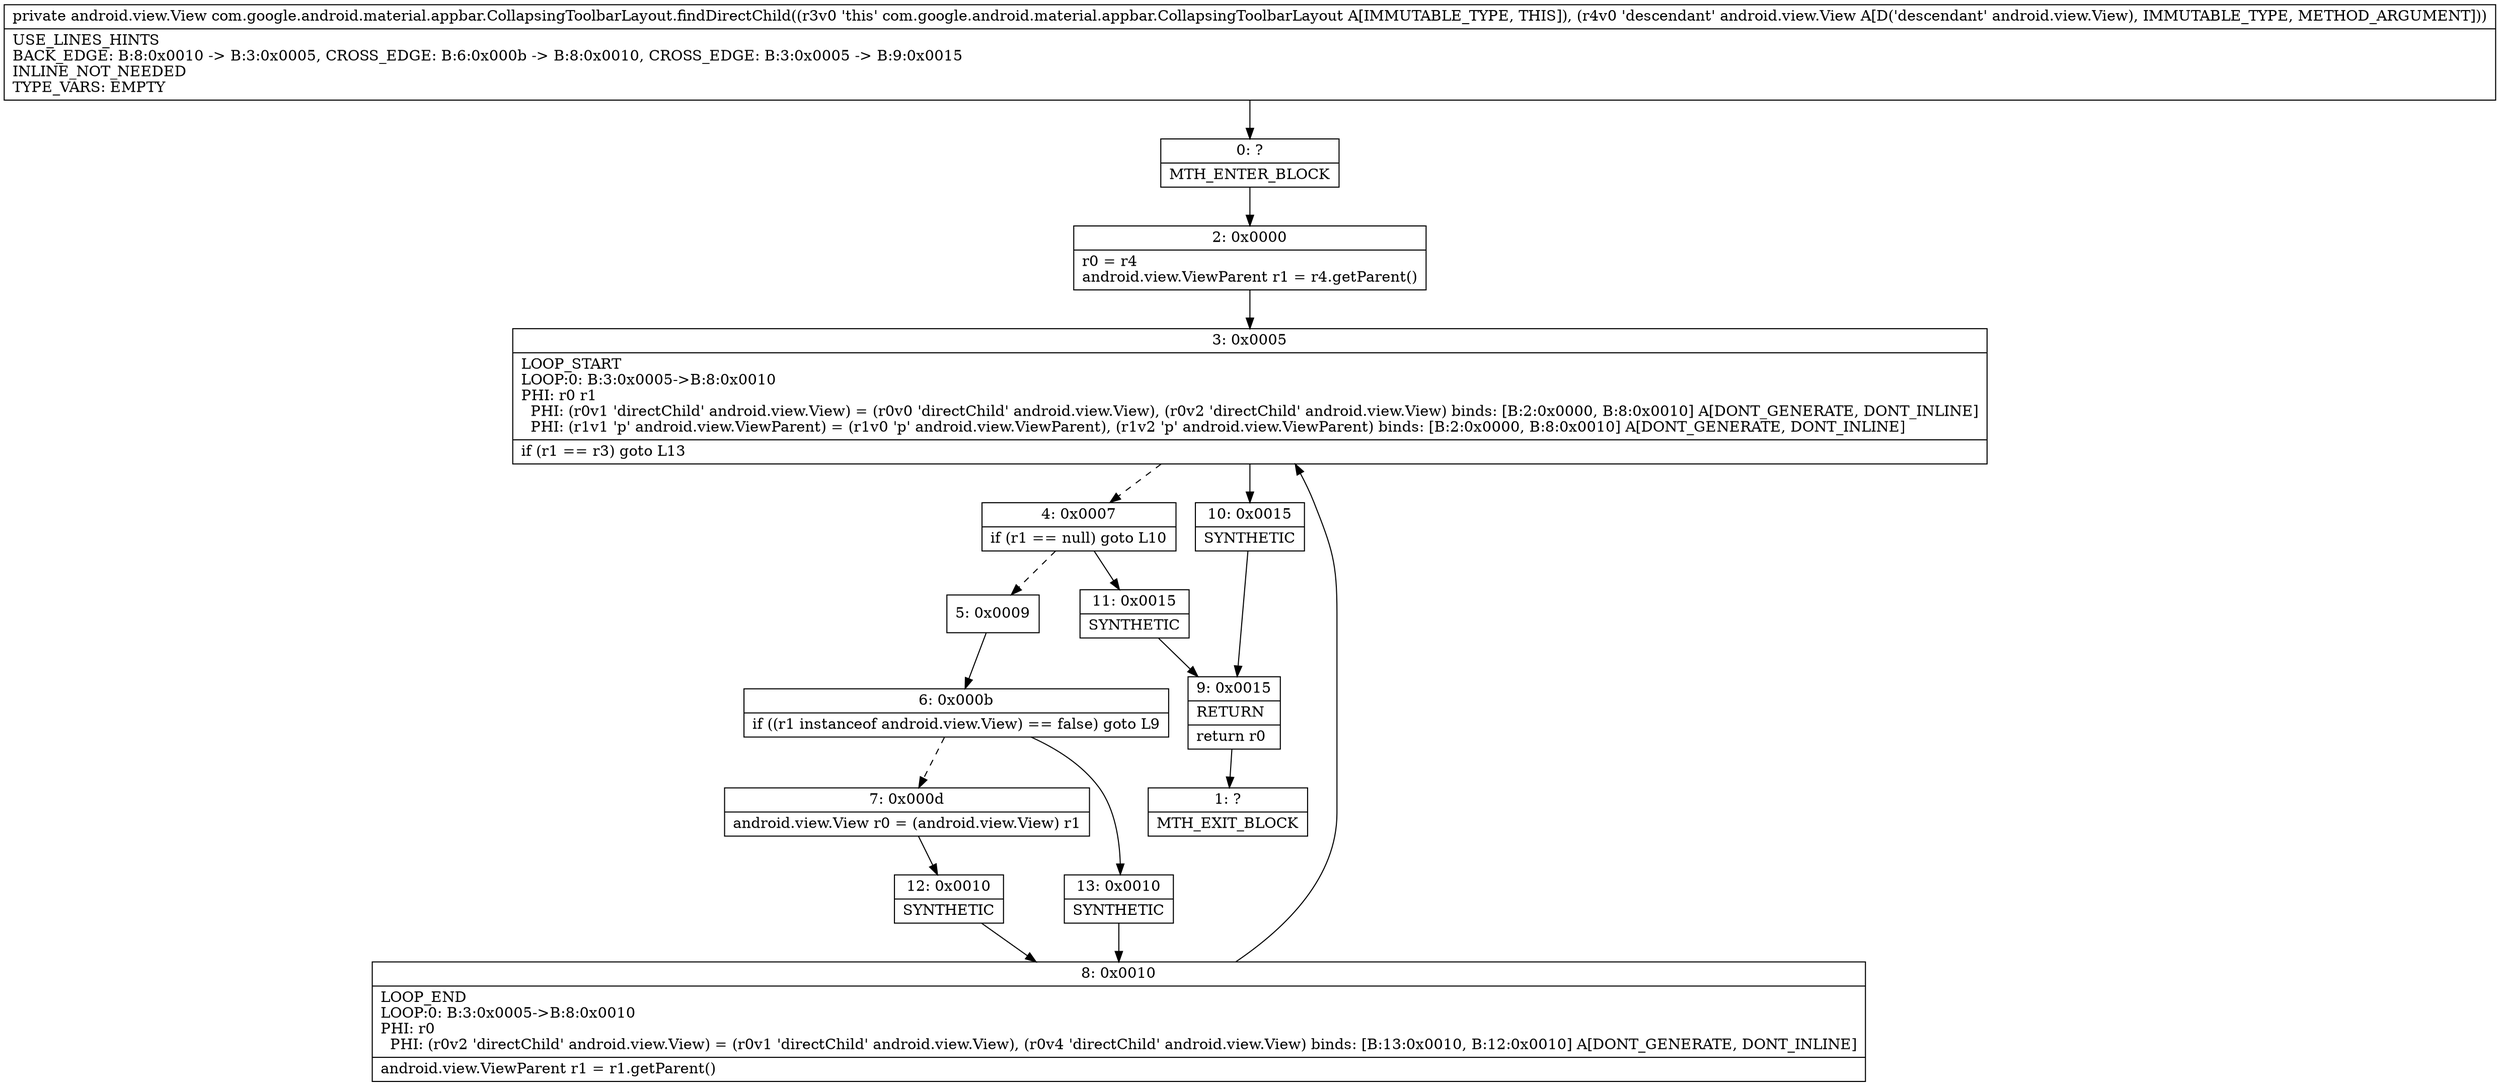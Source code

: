 digraph "CFG forcom.google.android.material.appbar.CollapsingToolbarLayout.findDirectChild(Landroid\/view\/View;)Landroid\/view\/View;" {
Node_0 [shape=record,label="{0\:\ ?|MTH_ENTER_BLOCK\l}"];
Node_2 [shape=record,label="{2\:\ 0x0000|r0 = r4\landroid.view.ViewParent r1 = r4.getParent()\l}"];
Node_3 [shape=record,label="{3\:\ 0x0005|LOOP_START\lLOOP:0: B:3:0x0005\-\>B:8:0x0010\lPHI: r0 r1 \l  PHI: (r0v1 'directChild' android.view.View) = (r0v0 'directChild' android.view.View), (r0v2 'directChild' android.view.View) binds: [B:2:0x0000, B:8:0x0010] A[DONT_GENERATE, DONT_INLINE]\l  PHI: (r1v1 'p' android.view.ViewParent) = (r1v0 'p' android.view.ViewParent), (r1v2 'p' android.view.ViewParent) binds: [B:2:0x0000, B:8:0x0010] A[DONT_GENERATE, DONT_INLINE]\l|if (r1 == r3) goto L13\l}"];
Node_4 [shape=record,label="{4\:\ 0x0007|if (r1 == null) goto L10\l}"];
Node_5 [shape=record,label="{5\:\ 0x0009}"];
Node_6 [shape=record,label="{6\:\ 0x000b|if ((r1 instanceof android.view.View) == false) goto L9\l}"];
Node_7 [shape=record,label="{7\:\ 0x000d|android.view.View r0 = (android.view.View) r1\l}"];
Node_12 [shape=record,label="{12\:\ 0x0010|SYNTHETIC\l}"];
Node_8 [shape=record,label="{8\:\ 0x0010|LOOP_END\lLOOP:0: B:3:0x0005\-\>B:8:0x0010\lPHI: r0 \l  PHI: (r0v2 'directChild' android.view.View) = (r0v1 'directChild' android.view.View), (r0v4 'directChild' android.view.View) binds: [B:13:0x0010, B:12:0x0010] A[DONT_GENERATE, DONT_INLINE]\l|android.view.ViewParent r1 = r1.getParent()\l}"];
Node_13 [shape=record,label="{13\:\ 0x0010|SYNTHETIC\l}"];
Node_11 [shape=record,label="{11\:\ 0x0015|SYNTHETIC\l}"];
Node_9 [shape=record,label="{9\:\ 0x0015|RETURN\l|return r0\l}"];
Node_1 [shape=record,label="{1\:\ ?|MTH_EXIT_BLOCK\l}"];
Node_10 [shape=record,label="{10\:\ 0x0015|SYNTHETIC\l}"];
MethodNode[shape=record,label="{private android.view.View com.google.android.material.appbar.CollapsingToolbarLayout.findDirectChild((r3v0 'this' com.google.android.material.appbar.CollapsingToolbarLayout A[IMMUTABLE_TYPE, THIS]), (r4v0 'descendant' android.view.View A[D('descendant' android.view.View), IMMUTABLE_TYPE, METHOD_ARGUMENT]))  | USE_LINES_HINTS\lBACK_EDGE: B:8:0x0010 \-\> B:3:0x0005, CROSS_EDGE: B:6:0x000b \-\> B:8:0x0010, CROSS_EDGE: B:3:0x0005 \-\> B:9:0x0015\lINLINE_NOT_NEEDED\lTYPE_VARS: EMPTY\l}"];
MethodNode -> Node_0;Node_0 -> Node_2;
Node_2 -> Node_3;
Node_3 -> Node_4[style=dashed];
Node_3 -> Node_10;
Node_4 -> Node_5[style=dashed];
Node_4 -> Node_11;
Node_5 -> Node_6;
Node_6 -> Node_7[style=dashed];
Node_6 -> Node_13;
Node_7 -> Node_12;
Node_12 -> Node_8;
Node_8 -> Node_3;
Node_13 -> Node_8;
Node_11 -> Node_9;
Node_9 -> Node_1;
Node_10 -> Node_9;
}

